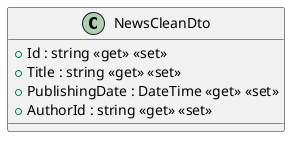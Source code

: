 @startuml
class NewsCleanDto {
    + Id : string <<get>> <<set>>
    + Title : string <<get>> <<set>>
    + PublishingDate : DateTime <<get>> <<set>>
    + AuthorId : string <<get>> <<set>>
}
@enduml
